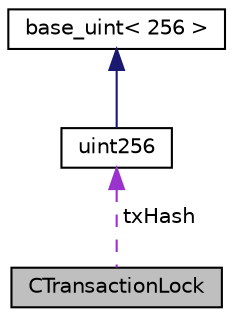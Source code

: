 digraph "CTransactionLock"
{
 // LATEX_PDF_SIZE
  edge [fontname="Helvetica",fontsize="10",labelfontname="Helvetica",labelfontsize="10"];
  node [fontname="Helvetica",fontsize="10",shape=record];
  Node1 [label="CTransactionLock",height=0.2,width=0.4,color="black", fillcolor="grey75", style="filled", fontcolor="black",tooltip=" "];
  Node2 -> Node1 [dir="back",color="darkorchid3",fontsize="10",style="dashed",label=" txHash" ,fontname="Helvetica"];
  Node2 [label="uint256",height=0.2,width=0.4,color="black", fillcolor="white", style="filled",URL="$classuint256.html",tooltip=" "];
  Node3 -> Node2 [dir="back",color="midnightblue",fontsize="10",style="solid",fontname="Helvetica"];
  Node3 [label="base_uint\< 256 \>",height=0.2,width=0.4,color="black", fillcolor="white", style="filled",URL="$classbase__uint.html",tooltip=" "];
}
